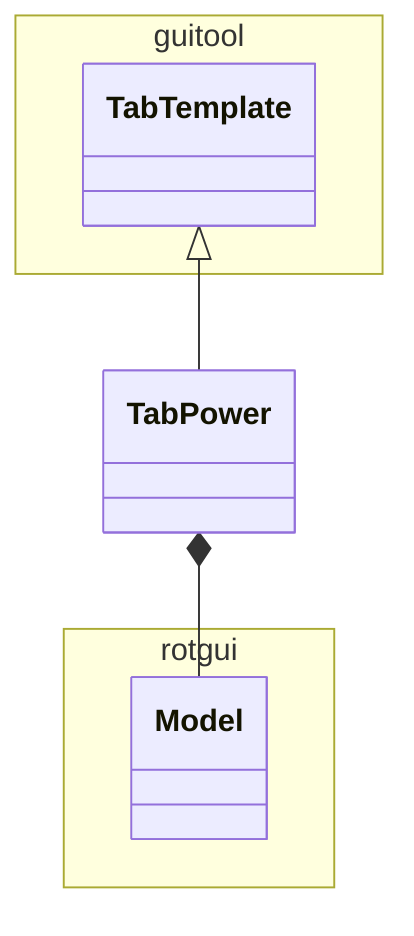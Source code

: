 classDiagram

namespace guitool {
  class TabTemplate
}

namespace rotgui {
  class Model
}

TabTemplate <|-- TabPower

TabPower *-- Model